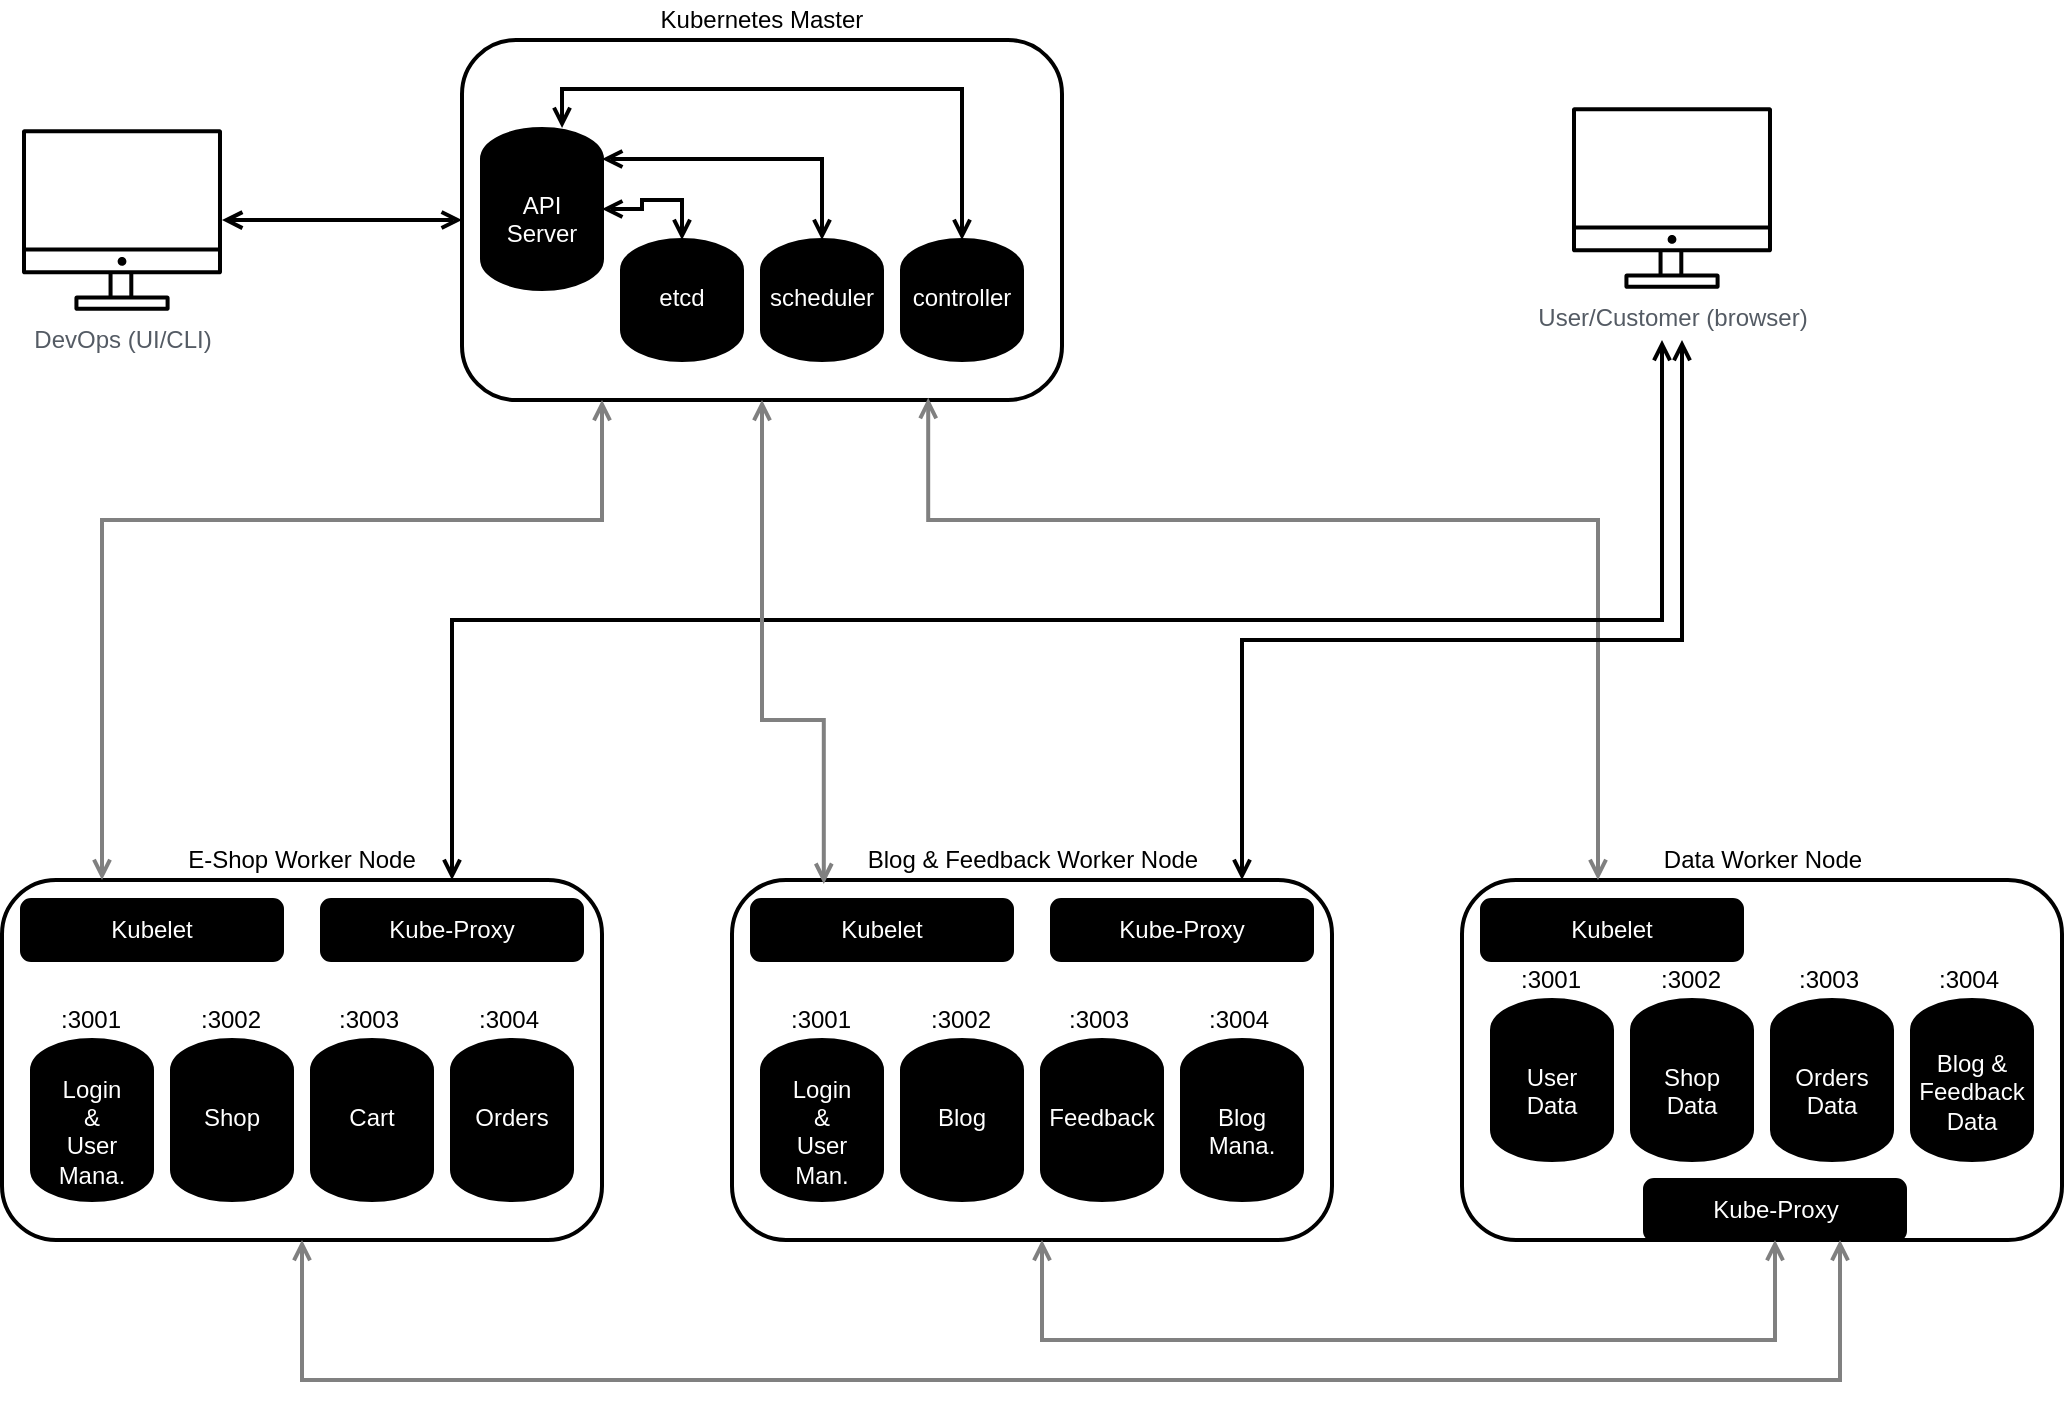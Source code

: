 <mxfile version="15.1.2" type="device"><diagram id="Ht1M8jgEwFfnCIfOTk4-" name="Page-1"><mxGraphModel dx="1356" dy="834" grid="1" gridSize="10" guides="1" tooltips="1" connect="1" arrows="1" fold="1" page="1" pageScale="1" pageWidth="1169" pageHeight="827" math="0" shadow="0"><root><mxCell id="0"/><mxCell id="1" parent="0"/><mxCell id="UEzPUAAOIrF-is8g5C7q-128" style="edgeStyle=orthogonalEdgeStyle;rounded=0;orthogonalLoop=1;jettySize=auto;html=1;startArrow=open;startFill=0;endArrow=open;endFill=0;strokeWidth=2;entryX=0;entryY=0.5;entryDx=0;entryDy=0;entryPerimeter=0;" parent="1" source="UEzPUAAOIrF-is8g5C7q-109" target="lL6XmwD66j0O3wXQCI7D-1" edge="1"><mxGeometry relative="1" as="geometry"><mxPoint x="310" y="249" as="targetPoint"/></mxGeometry></mxCell><mxCell id="UEzPUAAOIrF-is8g5C7q-109" value="DevOps (UI/CLI)" style="outlineConnect=0;gradientColor=none;fontColor=#545B64;strokeColor=none;dashed=0;verticalLabelPosition=bottom;verticalAlign=top;align=center;html=1;fontSize=12;fontStyle=0;aspect=fixed;shape=mxgraph.aws4.illustration_desktop;pointerEvents=1;labelBackgroundColor=#ffffff;fillColor=#000000;" parent="1" vertex="1"><mxGeometry x="90" y="133.5" width="100" height="91" as="geometry"/></mxCell><mxCell id="lL6XmwD66j0O3wXQCI7D-1" value="" style="rounded=1;whiteSpace=wrap;html=1;strokeWidth=2;" vertex="1" parent="1"><mxGeometry x="310" y="89" width="300" height="180" as="geometry"/></mxCell><mxCell id="lL6XmwD66j0O3wXQCI7D-2" value="Kubernetes Master" style="text;html=1;strokeColor=none;fillColor=none;align=center;verticalAlign=middle;whiteSpace=wrap;rounded=0;" vertex="1" parent="1"><mxGeometry x="400" y="69" width="120" height="20" as="geometry"/></mxCell><mxCell id="lL6XmwD66j0O3wXQCI7D-3" value="&lt;font color=&quot;#ffffff&quot;&gt;API&lt;br&gt;Server&lt;br&gt;&lt;br&gt;&lt;/font&gt;" style="shape=cylinder3;whiteSpace=wrap;html=1;boundedLbl=1;backgroundOutline=1;size=15;strokeWidth=2;fillColor=#000000;" vertex="1" parent="1"><mxGeometry x="320" y="133.5" width="60" height="80" as="geometry"/></mxCell><mxCell id="lL6XmwD66j0O3wXQCI7D-4" value="&lt;font color=&quot;#ffffff&quot;&gt;etcd&lt;br&gt;&lt;br&gt;&lt;br&gt;&lt;/font&gt;" style="shape=cylinder3;whiteSpace=wrap;html=1;boundedLbl=1;backgroundOutline=1;size=15;strokeWidth=2;fillColor=#000000;" vertex="1" parent="1"><mxGeometry x="390" y="189" width="60" height="60" as="geometry"/></mxCell><mxCell id="lL6XmwD66j0O3wXQCI7D-5" style="edgeStyle=orthogonalEdgeStyle;rounded=0;orthogonalLoop=1;jettySize=auto;html=1;startArrow=open;startFill=0;endArrow=open;endFill=0;strokeWidth=2;entryX=0.5;entryY=0;entryDx=0;entryDy=0;entryPerimeter=0;exitX=1;exitY=0.5;exitDx=0;exitDy=0;exitPerimeter=0;" edge="1" parent="1" source="lL6XmwD66j0O3wXQCI7D-3" target="lL6XmwD66j0O3wXQCI7D-4"><mxGeometry relative="1" as="geometry"><mxPoint x="200" y="189.1" as="sourcePoint"/><mxPoint x="320" y="189" as="targetPoint"/></mxGeometry></mxCell><mxCell id="lL6XmwD66j0O3wXQCI7D-6" value="&lt;font color=&quot;#ffffff&quot;&gt;scheduler&lt;br&gt;&lt;br&gt;&lt;br&gt;&lt;/font&gt;" style="shape=cylinder3;whiteSpace=wrap;html=1;boundedLbl=1;backgroundOutline=1;size=15;strokeWidth=2;fillColor=#000000;" vertex="1" parent="1"><mxGeometry x="460" y="189" width="60" height="60" as="geometry"/></mxCell><mxCell id="lL6XmwD66j0O3wXQCI7D-7" style="edgeStyle=orthogonalEdgeStyle;rounded=0;orthogonalLoop=1;jettySize=auto;html=1;startArrow=open;startFill=0;endArrow=open;endFill=0;strokeWidth=2;entryX=0.5;entryY=0;entryDx=0;entryDy=0;entryPerimeter=0;exitX=1;exitY=0;exitDx=0;exitDy=15;exitPerimeter=0;" edge="1" parent="1" target="lL6XmwD66j0O3wXQCI7D-6" source="lL6XmwD66j0O3wXQCI7D-3"><mxGeometry relative="1" as="geometry"><mxPoint x="450" y="173.5" as="sourcePoint"/><mxPoint x="380" y="189" as="targetPoint"/></mxGeometry></mxCell><mxCell id="lL6XmwD66j0O3wXQCI7D-9" value="&lt;font color=&quot;#ffffff&quot;&gt;controller&lt;br&gt;&lt;br&gt;&lt;br&gt;&lt;/font&gt;" style="shape=cylinder3;whiteSpace=wrap;html=1;boundedLbl=1;backgroundOutline=1;size=15;strokeWidth=2;fillColor=#000000;" vertex="1" parent="1"><mxGeometry x="530" y="189" width="60" height="60" as="geometry"/></mxCell><mxCell id="lL6XmwD66j0O3wXQCI7D-10" style="edgeStyle=orthogonalEdgeStyle;rounded=0;orthogonalLoop=1;jettySize=auto;html=1;startArrow=open;startFill=0;endArrow=open;endFill=0;strokeWidth=2;entryX=0.5;entryY=0;entryDx=0;entryDy=0;entryPerimeter=0;exitX=0.667;exitY=-0.006;exitDx=0;exitDy=0;exitPerimeter=0;" edge="1" parent="1" target="lL6XmwD66j0O3wXQCI7D-9" source="lL6XmwD66j0O3wXQCI7D-3"><mxGeometry relative="1" as="geometry"><mxPoint x="455" y="149" as="sourcePoint"/><mxPoint x="455" y="189.5" as="targetPoint"/></mxGeometry></mxCell><mxCell id="lL6XmwD66j0O3wXQCI7D-11" value="" style="rounded=1;whiteSpace=wrap;html=1;strokeWidth=2;" vertex="1" parent="1"><mxGeometry x="80" y="509" width="300" height="180" as="geometry"/></mxCell><mxCell id="lL6XmwD66j0O3wXQCI7D-12" value="E-Shop Worker Node" style="text;html=1;strokeColor=none;fillColor=none;align=center;verticalAlign=middle;whiteSpace=wrap;rounded=0;" vertex="1" parent="1"><mxGeometry x="170" y="489" width="120" height="20" as="geometry"/></mxCell><mxCell id="lL6XmwD66j0O3wXQCI7D-13" value="&lt;font color=&quot;#ffffff&quot;&gt;Kubelet&lt;/font&gt;" style="rounded=1;whiteSpace=wrap;html=1;strokeWidth=2;fillColor=#000000;" vertex="1" parent="1"><mxGeometry x="90" y="519" width="130" height="30" as="geometry"/></mxCell><mxCell id="lL6XmwD66j0O3wXQCI7D-14" value="&lt;font color=&quot;#ffffff&quot;&gt;Kube-Proxy&lt;br&gt;&lt;/font&gt;" style="rounded=1;whiteSpace=wrap;html=1;strokeWidth=2;fillColor=#000000;" vertex="1" parent="1"><mxGeometry x="240" y="519" width="130" height="30" as="geometry"/></mxCell><mxCell id="lL6XmwD66j0O3wXQCI7D-15" value="&lt;font color=&quot;#ffffff&quot;&gt;Login&lt;br&gt;&amp;amp;&lt;br&gt;User&lt;br&gt;Mana.&lt;br&gt;&lt;br&gt;&lt;/font&gt;" style="shape=cylinder3;whiteSpace=wrap;html=1;boundedLbl=1;backgroundOutline=1;size=15;strokeWidth=2;fillColor=#000000;" vertex="1" parent="1"><mxGeometry x="95" y="589" width="60" height="80" as="geometry"/></mxCell><mxCell id="lL6XmwD66j0O3wXQCI7D-16" value="&lt;font color=&quot;#ffffff&quot;&gt;Shop&lt;br&gt;&lt;br&gt;&lt;br&gt;&lt;/font&gt;" style="shape=cylinder3;whiteSpace=wrap;html=1;boundedLbl=1;backgroundOutline=1;size=15;strokeWidth=2;fillColor=#000000;" vertex="1" parent="1"><mxGeometry x="165" y="589" width="60" height="80" as="geometry"/></mxCell><mxCell id="lL6XmwD66j0O3wXQCI7D-17" value="&lt;font color=&quot;#ffffff&quot;&gt;Cart&lt;br&gt;&lt;br&gt;&lt;br&gt;&lt;/font&gt;" style="shape=cylinder3;whiteSpace=wrap;html=1;boundedLbl=1;backgroundOutline=1;size=15;strokeWidth=2;fillColor=#000000;" vertex="1" parent="1"><mxGeometry x="235" y="589" width="60" height="80" as="geometry"/></mxCell><mxCell id="lL6XmwD66j0O3wXQCI7D-18" value="&lt;font color=&quot;#ffffff&quot;&gt;Orders&lt;br&gt;&lt;br&gt;&lt;br&gt;&lt;/font&gt;" style="shape=cylinder3;whiteSpace=wrap;html=1;boundedLbl=1;backgroundOutline=1;size=15;strokeWidth=2;fillColor=#000000;" vertex="1" parent="1"><mxGeometry x="305" y="589" width="60" height="80" as="geometry"/></mxCell><mxCell id="lL6XmwD66j0O3wXQCI7D-19" value=":3001" style="text;html=1;strokeColor=none;fillColor=none;align=center;verticalAlign=middle;whiteSpace=wrap;rounded=0;" vertex="1" parent="1"><mxGeometry x="101.5" y="569" width="45" height="20" as="geometry"/></mxCell><mxCell id="lL6XmwD66j0O3wXQCI7D-20" value=":3002" style="text;html=1;strokeColor=none;fillColor=none;align=center;verticalAlign=middle;whiteSpace=wrap;rounded=0;" vertex="1" parent="1"><mxGeometry x="171.5" y="569" width="45" height="20" as="geometry"/></mxCell><mxCell id="lL6XmwD66j0O3wXQCI7D-21" value=":3003" style="text;html=1;strokeColor=none;fillColor=none;align=center;verticalAlign=middle;whiteSpace=wrap;rounded=0;" vertex="1" parent="1"><mxGeometry x="241" y="569" width="45" height="20" as="geometry"/></mxCell><mxCell id="lL6XmwD66j0O3wXQCI7D-22" value=":3004" style="text;html=1;strokeColor=none;fillColor=none;align=center;verticalAlign=middle;whiteSpace=wrap;rounded=0;" vertex="1" parent="1"><mxGeometry x="311" y="569" width="45" height="20" as="geometry"/></mxCell><mxCell id="lL6XmwD66j0O3wXQCI7D-23" value="" style="rounded=1;whiteSpace=wrap;html=1;strokeWidth=2;" vertex="1" parent="1"><mxGeometry x="445" y="509" width="300" height="180" as="geometry"/></mxCell><mxCell id="lL6XmwD66j0O3wXQCI7D-24" value="Blog &amp;amp; Feedback Worker Node" style="text;html=1;strokeColor=none;fillColor=none;align=center;verticalAlign=middle;whiteSpace=wrap;rounded=0;" vertex="1" parent="1"><mxGeometry x="492.5" y="489" width="205" height="20" as="geometry"/></mxCell><mxCell id="lL6XmwD66j0O3wXQCI7D-25" value="&lt;font color=&quot;#ffffff&quot;&gt;Kubelet&lt;/font&gt;" style="rounded=1;whiteSpace=wrap;html=1;strokeWidth=2;fillColor=#000000;" vertex="1" parent="1"><mxGeometry x="455" y="519" width="130" height="30" as="geometry"/></mxCell><mxCell id="lL6XmwD66j0O3wXQCI7D-26" value="&lt;font color=&quot;#ffffff&quot;&gt;Kube-Proxy&lt;br&gt;&lt;/font&gt;" style="rounded=1;whiteSpace=wrap;html=1;strokeWidth=2;fillColor=#000000;" vertex="1" parent="1"><mxGeometry x="605" y="519" width="130" height="30" as="geometry"/></mxCell><mxCell id="lL6XmwD66j0O3wXQCI7D-27" value="&lt;font color=&quot;#ffffff&quot;&gt;Login&lt;br&gt;&amp;amp;&lt;br&gt;User&lt;br&gt;Man.&lt;br&gt;&lt;br&gt;&lt;/font&gt;" style="shape=cylinder3;whiteSpace=wrap;html=1;boundedLbl=1;backgroundOutline=1;size=15;strokeWidth=2;fillColor=#000000;" vertex="1" parent="1"><mxGeometry x="460" y="589" width="60" height="80" as="geometry"/></mxCell><mxCell id="lL6XmwD66j0O3wXQCI7D-28" value="&lt;font color=&quot;#ffffff&quot;&gt;Blog&lt;br&gt;&lt;br&gt;&lt;br&gt;&lt;/font&gt;" style="shape=cylinder3;whiteSpace=wrap;html=1;boundedLbl=1;backgroundOutline=1;size=15;strokeWidth=2;fillColor=#000000;" vertex="1" parent="1"><mxGeometry x="530" y="589" width="60" height="80" as="geometry"/></mxCell><mxCell id="lL6XmwD66j0O3wXQCI7D-29" value="&lt;font color=&quot;#ffffff&quot;&gt;Feedback&lt;br&gt;&lt;br&gt;&lt;br&gt;&lt;/font&gt;" style="shape=cylinder3;whiteSpace=wrap;html=1;boundedLbl=1;backgroundOutline=1;size=15;strokeWidth=2;fillColor=#000000;" vertex="1" parent="1"><mxGeometry x="600" y="589" width="60" height="80" as="geometry"/></mxCell><mxCell id="lL6XmwD66j0O3wXQCI7D-30" value="&lt;font color=&quot;#ffffff&quot;&gt;Blog&lt;br&gt;Mana.&lt;br&gt;&lt;br&gt;&lt;/font&gt;" style="shape=cylinder3;whiteSpace=wrap;html=1;boundedLbl=1;backgroundOutline=1;size=15;strokeWidth=2;fillColor=#000000;" vertex="1" parent="1"><mxGeometry x="670" y="589" width="60" height="80" as="geometry"/></mxCell><mxCell id="lL6XmwD66j0O3wXQCI7D-31" value=":3001" style="text;html=1;strokeColor=none;fillColor=none;align=center;verticalAlign=middle;whiteSpace=wrap;rounded=0;" vertex="1" parent="1"><mxGeometry x="466.5" y="569" width="45" height="20" as="geometry"/></mxCell><mxCell id="lL6XmwD66j0O3wXQCI7D-32" value=":3002" style="text;html=1;strokeColor=none;fillColor=none;align=center;verticalAlign=middle;whiteSpace=wrap;rounded=0;" vertex="1" parent="1"><mxGeometry x="536.5" y="569" width="45" height="20" as="geometry"/></mxCell><mxCell id="lL6XmwD66j0O3wXQCI7D-33" value=":3003" style="text;html=1;strokeColor=none;fillColor=none;align=center;verticalAlign=middle;whiteSpace=wrap;rounded=0;" vertex="1" parent="1"><mxGeometry x="606" y="569" width="45" height="20" as="geometry"/></mxCell><mxCell id="lL6XmwD66j0O3wXQCI7D-34" value=":3004" style="text;html=1;strokeColor=none;fillColor=none;align=center;verticalAlign=middle;whiteSpace=wrap;rounded=0;" vertex="1" parent="1"><mxGeometry x="676" y="569" width="45" height="20" as="geometry"/></mxCell><mxCell id="lL6XmwD66j0O3wXQCI7D-35" value="" style="rounded=1;whiteSpace=wrap;html=1;strokeWidth=2;" vertex="1" parent="1"><mxGeometry x="810" y="509" width="300" height="180" as="geometry"/></mxCell><mxCell id="lL6XmwD66j0O3wXQCI7D-36" value="Data Worker Node" style="text;html=1;strokeColor=none;fillColor=none;align=center;verticalAlign=middle;whiteSpace=wrap;rounded=0;" vertex="1" parent="1"><mxGeometry x="857.5" y="489" width="205" height="20" as="geometry"/></mxCell><mxCell id="lL6XmwD66j0O3wXQCI7D-37" value="&lt;font color=&quot;#ffffff&quot;&gt;Kubelet&lt;/font&gt;" style="rounded=1;whiteSpace=wrap;html=1;strokeWidth=2;fillColor=#000000;" vertex="1" parent="1"><mxGeometry x="820" y="519" width="130" height="30" as="geometry"/></mxCell><mxCell id="lL6XmwD66j0O3wXQCI7D-38" value="&lt;font color=&quot;#ffffff&quot;&gt;Kube-Proxy&lt;br&gt;&lt;/font&gt;" style="rounded=1;whiteSpace=wrap;html=1;strokeWidth=2;fillColor=#000000;" vertex="1" parent="1"><mxGeometry x="901.5" y="659" width="130" height="30" as="geometry"/></mxCell><mxCell id="lL6XmwD66j0O3wXQCI7D-39" value="&lt;font color=&quot;#ffffff&quot;&gt;User&lt;br&gt;Data&lt;br&gt;&lt;br&gt;&lt;/font&gt;" style="shape=cylinder3;whiteSpace=wrap;html=1;boundedLbl=1;backgroundOutline=1;size=15;strokeWidth=2;fillColor=#000000;" vertex="1" parent="1"><mxGeometry x="825" y="569" width="60" height="80" as="geometry"/></mxCell><mxCell id="lL6XmwD66j0O3wXQCI7D-40" value="&lt;font color=&quot;#ffffff&quot;&gt;Shop&lt;br&gt;Data&lt;br&gt;&lt;br&gt;&lt;/font&gt;" style="shape=cylinder3;whiteSpace=wrap;html=1;boundedLbl=1;backgroundOutline=1;size=15;strokeWidth=2;fillColor=#000000;" vertex="1" parent="1"><mxGeometry x="895" y="569" width="60" height="80" as="geometry"/></mxCell><mxCell id="lL6XmwD66j0O3wXQCI7D-41" value="&lt;font color=&quot;#ffffff&quot;&gt;Orders&lt;br&gt;Data&lt;br&gt;&lt;br&gt;&lt;/font&gt;" style="shape=cylinder3;whiteSpace=wrap;html=1;boundedLbl=1;backgroundOutline=1;size=15;strokeWidth=2;fillColor=#000000;" vertex="1" parent="1"><mxGeometry x="965" y="569" width="60" height="80" as="geometry"/></mxCell><mxCell id="lL6XmwD66j0O3wXQCI7D-42" value="&lt;font color=&quot;#ffffff&quot;&gt;Blog &amp;amp;&lt;br&gt;Feedback&lt;br&gt;Data&lt;br&gt;&lt;br&gt;&lt;/font&gt;" style="shape=cylinder3;whiteSpace=wrap;html=1;boundedLbl=1;backgroundOutline=1;size=15;strokeWidth=2;fillColor=#000000;" vertex="1" parent="1"><mxGeometry x="1035" y="569" width="60" height="80" as="geometry"/></mxCell><mxCell id="lL6XmwD66j0O3wXQCI7D-43" value=":3001" style="text;html=1;strokeColor=none;fillColor=none;align=center;verticalAlign=middle;whiteSpace=wrap;rounded=0;" vertex="1" parent="1"><mxGeometry x="831.5" y="549" width="45" height="20" as="geometry"/></mxCell><mxCell id="lL6XmwD66j0O3wXQCI7D-44" value=":3002" style="text;html=1;strokeColor=none;fillColor=none;align=center;verticalAlign=middle;whiteSpace=wrap;rounded=0;" vertex="1" parent="1"><mxGeometry x="901.5" y="549" width="45" height="20" as="geometry"/></mxCell><mxCell id="lL6XmwD66j0O3wXQCI7D-45" value=":3003" style="text;html=1;strokeColor=none;fillColor=none;align=center;verticalAlign=middle;whiteSpace=wrap;rounded=0;" vertex="1" parent="1"><mxGeometry x="971" y="549" width="45" height="20" as="geometry"/></mxCell><mxCell id="lL6XmwD66j0O3wXQCI7D-46" value=":3004" style="text;html=1;strokeColor=none;fillColor=none;align=center;verticalAlign=middle;whiteSpace=wrap;rounded=0;" vertex="1" parent="1"><mxGeometry x="1041" y="549" width="45" height="20" as="geometry"/></mxCell><mxCell id="lL6XmwD66j0O3wXQCI7D-47" value="User/Customer (browser)" style="outlineConnect=0;gradientColor=none;fontColor=#545B64;strokeColor=none;dashed=0;verticalLabelPosition=bottom;verticalAlign=top;align=center;html=1;fontSize=12;fontStyle=0;aspect=fixed;shape=mxgraph.aws4.illustration_desktop;pointerEvents=1;labelBackgroundColor=#ffffff;fillColor=#000000;" vertex="1" parent="1"><mxGeometry x="865" y="122.5" width="100" height="91" as="geometry"/></mxCell><mxCell id="lL6XmwD66j0O3wXQCI7D-50" style="edgeStyle=orthogonalEdgeStyle;rounded=0;orthogonalLoop=1;jettySize=auto;html=1;startArrow=open;startFill=0;endArrow=open;endFill=0;strokeWidth=2;exitX=0.777;exitY=0.994;exitDx=0;exitDy=0;exitPerimeter=0;strokeColor=#808080;" edge="1" parent="1" source="lL6XmwD66j0O3wXQCI7D-1"><mxGeometry relative="1" as="geometry"><mxPoint x="570" y="279" as="sourcePoint"/><mxPoint x="878" y="509" as="targetPoint"/><Array as="points"><mxPoint x="543" y="329"/><mxPoint x="878" y="329"/></Array></mxGeometry></mxCell><mxCell id="lL6XmwD66j0O3wXQCI7D-51" style="edgeStyle=orthogonalEdgeStyle;rounded=0;orthogonalLoop=1;jettySize=auto;html=1;startArrow=open;startFill=0;endArrow=open;endFill=0;strokeWidth=2;entryX=0.75;entryY=0;entryDx=0;entryDy=0;" edge="1" parent="1" target="lL6XmwD66j0O3wXQCI7D-11"><mxGeometry relative="1" as="geometry"><mxPoint x="910" y="239" as="sourcePoint"/><mxPoint x="888" y="519" as="targetPoint"/><Array as="points"><mxPoint x="910" y="379"/><mxPoint x="305" y="379"/></Array></mxGeometry></mxCell><mxCell id="lL6XmwD66j0O3wXQCI7D-52" style="edgeStyle=orthogonalEdgeStyle;rounded=0;orthogonalLoop=1;jettySize=auto;html=1;startArrow=open;startFill=0;endArrow=open;endFill=0;strokeWidth=2;strokeColor=#808080;entryX=0.5;entryY=1;entryDx=0;entryDy=0;" edge="1" parent="1" target="lL6XmwD66j0O3wXQCI7D-38"><mxGeometry relative="1" as="geometry"><mxPoint x="600" y="689" as="sourcePoint"/><mxPoint x="761.9" y="790.08" as="targetPoint"/><Array as="points"><mxPoint x="600" y="739"/><mxPoint x="967" y="739"/></Array></mxGeometry></mxCell><mxCell id="lL6XmwD66j0O3wXQCI7D-53" style="edgeStyle=orthogonalEdgeStyle;rounded=0;orthogonalLoop=1;jettySize=auto;html=1;startArrow=open;startFill=0;endArrow=open;endFill=0;strokeWidth=2;strokeColor=#808080;entryX=0.75;entryY=1;entryDx=0;entryDy=0;exitX=0.5;exitY=1;exitDx=0;exitDy=0;" edge="1" parent="1" source="lL6XmwD66j0O3wXQCI7D-11" target="lL6XmwD66j0O3wXQCI7D-38"><mxGeometry relative="1" as="geometry"><mxPoint x="230" y="699" as="sourcePoint"/><mxPoint x="1000" y="699" as="targetPoint"/><Array as="points"><mxPoint x="230" y="759"/><mxPoint x="999" y="759"/></Array></mxGeometry></mxCell><mxCell id="lL6XmwD66j0O3wXQCI7D-54" style="edgeStyle=orthogonalEdgeStyle;rounded=0;orthogonalLoop=1;jettySize=auto;html=1;startArrow=open;startFill=0;endArrow=open;endFill=0;strokeWidth=2;entryX=0.85;entryY=0;entryDx=0;entryDy=0;entryPerimeter=0;" edge="1" parent="1" target="lL6XmwD66j0O3wXQCI7D-23"><mxGeometry relative="1" as="geometry"><mxPoint x="920" y="239" as="sourcePoint"/><mxPoint x="700" y="499" as="targetPoint"/><Array as="points"><mxPoint x="920" y="389"/><mxPoint x="700" y="389"/></Array></mxGeometry></mxCell><mxCell id="lL6XmwD66j0O3wXQCI7D-55" style="edgeStyle=orthogonalEdgeStyle;rounded=0;orthogonalLoop=1;jettySize=auto;html=1;startArrow=open;startFill=0;endArrow=open;endFill=0;strokeWidth=2;exitX=0.777;exitY=0.994;exitDx=0;exitDy=0;exitPerimeter=0;strokeColor=#808080;entryX=0.153;entryY=0.011;entryDx=0;entryDy=0;entryPerimeter=0;" edge="1" parent="1" target="lL6XmwD66j0O3wXQCI7D-23"><mxGeometry relative="1" as="geometry"><mxPoint x="460.0" y="269.0" as="sourcePoint"/><mxPoint x="794.9" y="510.08" as="targetPoint"/><Array as="points"><mxPoint x="460" y="429"/><mxPoint x="491" y="429"/></Array></mxGeometry></mxCell><mxCell id="lL6XmwD66j0O3wXQCI7D-56" style="edgeStyle=orthogonalEdgeStyle;rounded=0;orthogonalLoop=1;jettySize=auto;html=1;startArrow=open;startFill=0;endArrow=open;endFill=0;strokeWidth=2;strokeColor=#808080;" edge="1" parent="1"><mxGeometry relative="1" as="geometry"><mxPoint x="380" y="269" as="sourcePoint"/><mxPoint x="130" y="509" as="targetPoint"/><Array as="points"><mxPoint x="380" y="269"/><mxPoint x="380" y="329"/><mxPoint x="130" y="329"/></Array></mxGeometry></mxCell></root></mxGraphModel></diagram></mxfile>